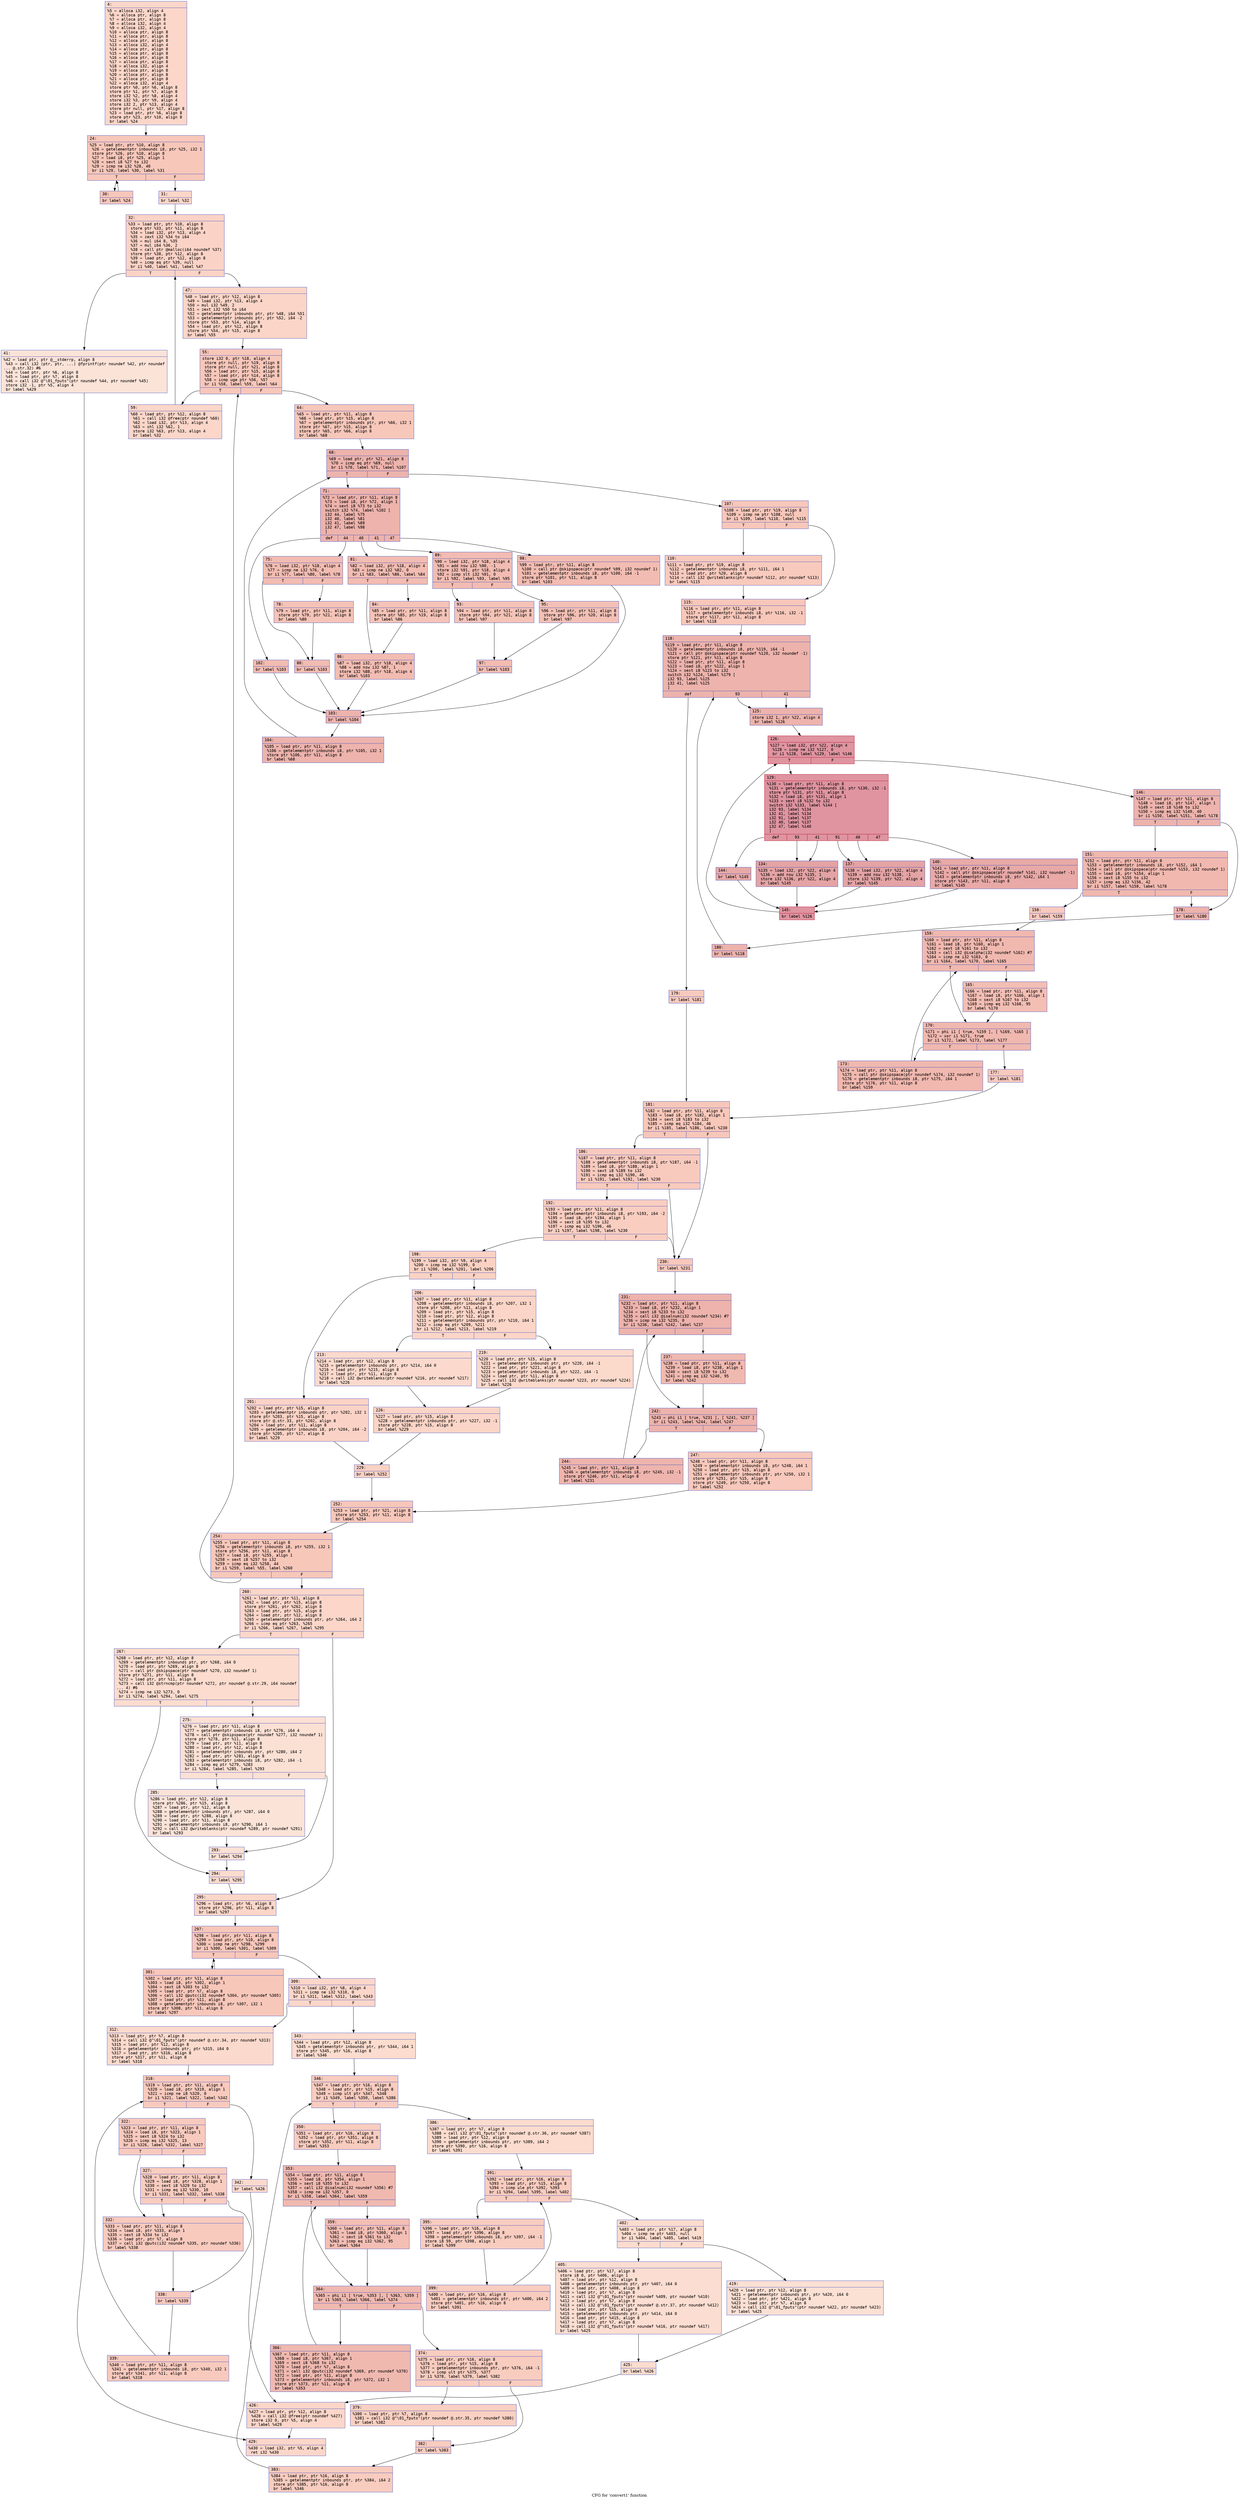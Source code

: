 digraph "CFG for 'convert1' function" {
	label="CFG for 'convert1' function";

	Node0x600003cdbf20 [shape=record,color="#3d50c3ff", style=filled, fillcolor="#f6a38570" fontname="Courier",label="{4:\l|  %5 = alloca i32, align 4\l  %6 = alloca ptr, align 8\l  %7 = alloca ptr, align 8\l  %8 = alloca i32, align 4\l  %9 = alloca i32, align 4\l  %10 = alloca ptr, align 8\l  %11 = alloca ptr, align 8\l  %12 = alloca ptr, align 8\l  %13 = alloca i32, align 4\l  %14 = alloca ptr, align 8\l  %15 = alloca ptr, align 8\l  %16 = alloca ptr, align 8\l  %17 = alloca ptr, align 8\l  %18 = alloca i32, align 4\l  %19 = alloca ptr, align 8\l  %20 = alloca ptr, align 8\l  %21 = alloca ptr, align 8\l  %22 = alloca i32, align 4\l  store ptr %0, ptr %6, align 8\l  store ptr %1, ptr %7, align 8\l  store i32 %2, ptr %8, align 4\l  store i32 %3, ptr %9, align 4\l  store i32 2, ptr %13, align 4\l  store ptr null, ptr %17, align 8\l  %23 = load ptr, ptr %6, align 8\l  store ptr %23, ptr %10, align 8\l  br label %24\l}"];
	Node0x600003cdbf20 -> Node0x600003cdbf70[tooltip="4 -> 24\nProbability 100.00%" ];
	Node0x600003cdbf70 [shape=record,color="#3d50c3ff", style=filled, fillcolor="#ec7f6370" fontname="Courier",label="{24:\l|  %25 = load ptr, ptr %10, align 8\l  %26 = getelementptr inbounds i8, ptr %25, i32 1\l  store ptr %26, ptr %10, align 8\l  %27 = load i8, ptr %25, align 1\l  %28 = sext i8 %27 to i32\l  %29 = icmp ne i32 %28, 40\l  br i1 %29, label %30, label %31\l|{<s0>T|<s1>F}}"];
	Node0x600003cdbf70:s0 -> Node0x600003cdc000[tooltip="24 -> 30\nProbability 96.88%" ];
	Node0x600003cdbf70:s1 -> Node0x600003cdc050[tooltip="24 -> 31\nProbability 3.12%" ];
	Node0x600003cdc000 [shape=record,color="#3d50c3ff", style=filled, fillcolor="#ec7f6370" fontname="Courier",label="{30:\l|  br label %24\l}"];
	Node0x600003cdc000 -> Node0x600003cdbf70[tooltip="30 -> 24\nProbability 100.00%" ];
	Node0x600003cdc050 [shape=record,color="#3d50c3ff", style=filled, fillcolor="#f6a38570" fontname="Courier",label="{31:\l|  br label %32\l}"];
	Node0x600003cdc050 -> Node0x600003cdc0a0[tooltip="31 -> 32\nProbability 100.00%" ];
	Node0x600003cdc0a0 [shape=record,color="#3d50c3ff", style=filled, fillcolor="#f59c7d70" fontname="Courier",label="{32:\l|  %33 = load ptr, ptr %10, align 8\l  store ptr %33, ptr %11, align 8\l  %34 = load i32, ptr %13, align 4\l  %35 = zext i32 %34 to i64\l  %36 = mul i64 8, %35\l  %37 = mul i64 %36, 2\l  %38 = call ptr @malloc(i64 noundef %37)\l  store ptr %38, ptr %12, align 8\l  %39 = load ptr, ptr %12, align 8\l  %40 = icmp eq ptr %39, null\l  br i1 %40, label %41, label %47\l|{<s0>T|<s1>F}}"];
	Node0x600003cdc0a0:s0 -> Node0x600003cdc0f0[tooltip="32 -> 41\nProbability 3.12%" ];
	Node0x600003cdc0a0:s1 -> Node0x600003cdc140[tooltip="32 -> 47\nProbability 96.88%" ];
	Node0x600003cdc0f0 [shape=record,color="#3d50c3ff", style=filled, fillcolor="#f6bfa670" fontname="Courier",label="{41:\l|  %42 = load ptr, ptr @__stderrp, align 8\l  %43 = call i32 (ptr, ptr, ...) @fprintf(ptr noundef %42, ptr noundef\l... @.str.32) #6\l  %44 = load ptr, ptr %6, align 8\l  %45 = load ptr, ptr %7, align 8\l  %46 = call i32 @\"\\01_fputs\"(ptr noundef %44, ptr noundef %45)\l  store i32 -1, ptr %5, align 4\l  br label %429\l}"];
	Node0x600003cdc0f0 -> Node0x600003cde030[tooltip="41 -> 429\nProbability 100.00%" ];
	Node0x600003cdc140 [shape=record,color="#3d50c3ff", style=filled, fillcolor="#f5a08170" fontname="Courier",label="{47:\l|  %48 = load ptr, ptr %12, align 8\l  %49 = load i32, ptr %13, align 4\l  %50 = mul i32 %49, 2\l  %51 = zext i32 %50 to i64\l  %52 = getelementptr inbounds ptr, ptr %48, i64 %51\l  %53 = getelementptr inbounds ptr, ptr %52, i64 -2\l  store ptr %53, ptr %14, align 8\l  %54 = load ptr, ptr %12, align 8\l  store ptr %54, ptr %15, align 8\l  br label %55\l}"];
	Node0x600003cdc140 -> Node0x600003cdc190[tooltip="47 -> 55\nProbability 100.00%" ];
	Node0x600003cdc190 [shape=record,color="#3d50c3ff", style=filled, fillcolor="#ec7f6370" fontname="Courier",label="{55:\l|  store i32 0, ptr %18, align 4\l  store ptr null, ptr %19, align 8\l  store ptr null, ptr %21, align 8\l  %56 = load ptr, ptr %15, align 8\l  %57 = load ptr, ptr %14, align 8\l  %58 = icmp uge ptr %56, %57\l  br i1 %58, label %59, label %64\l|{<s0>T|<s1>F}}"];
	Node0x600003cdc190:s0 -> Node0x600003cdc1e0[tooltip="55 -> 59\nProbability 3.12%" ];
	Node0x600003cdc190:s1 -> Node0x600003cdc230[tooltip="55 -> 64\nProbability 96.88%" ];
	Node0x600003cdc1e0 [shape=record,color="#3d50c3ff", style=filled, fillcolor="#f6a38570" fontname="Courier",label="{59:\l|  %60 = load ptr, ptr %12, align 8\l  %61 = call i32 @free(ptr noundef %60)\l  %62 = load i32, ptr %13, align 4\l  %63 = shl i32 %62, 1\l  store i32 %63, ptr %13, align 4\l  br label %32\l}"];
	Node0x600003cdc1e0 -> Node0x600003cdc0a0[tooltip="59 -> 32\nProbability 100.00%" ];
	Node0x600003cdc230 [shape=record,color="#3d50c3ff", style=filled, fillcolor="#ec7f6370" fontname="Courier",label="{64:\l|  %65 = load ptr, ptr %11, align 8\l  %66 = load ptr, ptr %15, align 8\l  %67 = getelementptr inbounds ptr, ptr %66, i32 1\l  store ptr %67, ptr %15, align 8\l  store ptr %65, ptr %66, align 8\l  br label %68\l}"];
	Node0x600003cdc230 -> Node0x600003cdc280[tooltip="64 -> 68\nProbability 100.00%" ];
	Node0x600003cdc280 [shape=record,color="#3d50c3ff", style=filled, fillcolor="#d6524470" fontname="Courier",label="{68:\l|  %69 = load ptr, ptr %21, align 8\l  %70 = icmp eq ptr %69, null\l  br i1 %70, label %71, label %107\l|{<s0>T|<s1>F}}"];
	Node0x600003cdc280:s0 -> Node0x600003cdc2d0[tooltip="68 -> 71\nProbability 96.88%" ];
	Node0x600003cdc280:s1 -> Node0x600003cdc780[tooltip="68 -> 107\nProbability 3.12%" ];
	Node0x600003cdc2d0 [shape=record,color="#3d50c3ff", style=filled, fillcolor="#d6524470" fontname="Courier",label="{71:\l|  %72 = load ptr, ptr %11, align 8\l  %73 = load i8, ptr %72, align 1\l  %74 = sext i8 %73 to i32\l  switch i32 %74, label %102 [\l    i32 44, label %75\l    i32 40, label %81\l    i32 41, label %89\l    i32 47, label %98\l  ]\l|{<s0>def|<s1>44|<s2>40|<s3>41|<s4>47}}"];
	Node0x600003cdc2d0:s0 -> Node0x600003cdc690[tooltip="71 -> 102\nProbability 20.00%" ];
	Node0x600003cdc2d0:s1 -> Node0x600003cdc320[tooltip="71 -> 75\nProbability 20.00%" ];
	Node0x600003cdc2d0:s2 -> Node0x600003cdc410[tooltip="71 -> 81\nProbability 20.00%" ];
	Node0x600003cdc2d0:s3 -> Node0x600003cdc500[tooltip="71 -> 89\nProbability 20.00%" ];
	Node0x600003cdc2d0:s4 -> Node0x600003cdc640[tooltip="71 -> 98\nProbability 20.00%" ];
	Node0x600003cdc320 [shape=record,color="#3d50c3ff", style=filled, fillcolor="#e1675170" fontname="Courier",label="{75:\l|  %76 = load i32, ptr %18, align 4\l  %77 = icmp ne i32 %76, 0\l  br i1 %77, label %80, label %78\l|{<s0>T|<s1>F}}"];
	Node0x600003cdc320:s0 -> Node0x600003cdc3c0[tooltip="75 -> 80\nProbability 62.50%" ];
	Node0x600003cdc320:s1 -> Node0x600003cdc370[tooltip="75 -> 78\nProbability 37.50%" ];
	Node0x600003cdc370 [shape=record,color="#3d50c3ff", style=filled, fillcolor="#e8765c70" fontname="Courier",label="{78:\l|  %79 = load ptr, ptr %11, align 8\l  store ptr %79, ptr %21, align 8\l  br label %80\l}"];
	Node0x600003cdc370 -> Node0x600003cdc3c0[tooltip="78 -> 80\nProbability 100.00%" ];
	Node0x600003cdc3c0 [shape=record,color="#3d50c3ff", style=filled, fillcolor="#e1675170" fontname="Courier",label="{80:\l|  br label %103\l}"];
	Node0x600003cdc3c0 -> Node0x600003cdc6e0[tooltip="80 -> 103\nProbability 100.00%" ];
	Node0x600003cdc410 [shape=record,color="#3d50c3ff", style=filled, fillcolor="#e1675170" fontname="Courier",label="{81:\l|  %82 = load i32, ptr %18, align 4\l  %83 = icmp ne i32 %82, 0\l  br i1 %83, label %86, label %84\l|{<s0>T|<s1>F}}"];
	Node0x600003cdc410:s0 -> Node0x600003cdc4b0[tooltip="81 -> 86\nProbability 62.50%" ];
	Node0x600003cdc410:s1 -> Node0x600003cdc460[tooltip="81 -> 84\nProbability 37.50%" ];
	Node0x600003cdc460 [shape=record,color="#3d50c3ff", style=filled, fillcolor="#e8765c70" fontname="Courier",label="{84:\l|  %85 = load ptr, ptr %11, align 8\l  store ptr %85, ptr %19, align 8\l  br label %86\l}"];
	Node0x600003cdc460 -> Node0x600003cdc4b0[tooltip="84 -> 86\nProbability 100.00%" ];
	Node0x600003cdc4b0 [shape=record,color="#3d50c3ff", style=filled, fillcolor="#e1675170" fontname="Courier",label="{86:\l|  %87 = load i32, ptr %18, align 4\l  %88 = add nsw i32 %87, 1\l  store i32 %88, ptr %18, align 4\l  br label %103\l}"];
	Node0x600003cdc4b0 -> Node0x600003cdc6e0[tooltip="86 -> 103\nProbability 100.00%" ];
	Node0x600003cdc500 [shape=record,color="#3d50c3ff", style=filled, fillcolor="#e1675170" fontname="Courier",label="{89:\l|  %90 = load i32, ptr %18, align 4\l  %91 = add nsw i32 %90, -1\l  store i32 %91, ptr %18, align 4\l  %92 = icmp slt i32 %91, 0\l  br i1 %92, label %93, label %95\l|{<s0>T|<s1>F}}"];
	Node0x600003cdc500:s0 -> Node0x600003cdc550[tooltip="89 -> 93\nProbability 37.50%" ];
	Node0x600003cdc500:s1 -> Node0x600003cdc5a0[tooltip="89 -> 95\nProbability 62.50%" ];
	Node0x600003cdc550 [shape=record,color="#3d50c3ff", style=filled, fillcolor="#e8765c70" fontname="Courier",label="{93:\l|  %94 = load ptr, ptr %11, align 8\l  store ptr %94, ptr %21, align 8\l  br label %97\l}"];
	Node0x600003cdc550 -> Node0x600003cdc5f0[tooltip="93 -> 97\nProbability 100.00%" ];
	Node0x600003cdc5a0 [shape=record,color="#3d50c3ff", style=filled, fillcolor="#e5705870" fontname="Courier",label="{95:\l|  %96 = load ptr, ptr %11, align 8\l  store ptr %96, ptr %20, align 8\l  br label %97\l}"];
	Node0x600003cdc5a0 -> Node0x600003cdc5f0[tooltip="95 -> 97\nProbability 100.00%" ];
	Node0x600003cdc5f0 [shape=record,color="#3d50c3ff", style=filled, fillcolor="#e1675170" fontname="Courier",label="{97:\l|  br label %103\l}"];
	Node0x600003cdc5f0 -> Node0x600003cdc6e0[tooltip="97 -> 103\nProbability 100.00%" ];
	Node0x600003cdc640 [shape=record,color="#3d50c3ff", style=filled, fillcolor="#e1675170" fontname="Courier",label="{98:\l|  %99 = load ptr, ptr %11, align 8\l  %100 = call ptr @skipspace(ptr noundef %99, i32 noundef 1)\l  %101 = getelementptr inbounds i8, ptr %100, i64 -1\l  store ptr %101, ptr %11, align 8\l  br label %103\l}"];
	Node0x600003cdc640 -> Node0x600003cdc6e0[tooltip="98 -> 103\nProbability 100.00%" ];
	Node0x600003cdc690 [shape=record,color="#3d50c3ff", style=filled, fillcolor="#e1675170" fontname="Courier",label="{102:\l|  br label %103\l}"];
	Node0x600003cdc690 -> Node0x600003cdc6e0[tooltip="102 -> 103\nProbability 100.00%" ];
	Node0x600003cdc6e0 [shape=record,color="#3d50c3ff", style=filled, fillcolor="#d6524470" fontname="Courier",label="{103:\l|  br label %104\l}"];
	Node0x600003cdc6e0 -> Node0x600003cdc730[tooltip="103 -> 104\nProbability 100.00%" ];
	Node0x600003cdc730 [shape=record,color="#3d50c3ff", style=filled, fillcolor="#d6524470" fontname="Courier",label="{104:\l|  %105 = load ptr, ptr %11, align 8\l  %106 = getelementptr inbounds i8, ptr %105, i32 1\l  store ptr %106, ptr %11, align 8\l  br label %68\l}"];
	Node0x600003cdc730 -> Node0x600003cdc280[tooltip="104 -> 68\nProbability 100.00%" ];
	Node0x600003cdc780 [shape=record,color="#3d50c3ff", style=filled, fillcolor="#ec7f6370" fontname="Courier",label="{107:\l|  %108 = load ptr, ptr %19, align 8\l  %109 = icmp ne ptr %108, null\l  br i1 %109, label %110, label %115\l|{<s0>T|<s1>F}}"];
	Node0x600003cdc780:s0 -> Node0x600003cdc7d0[tooltip="107 -> 110\nProbability 62.50%" ];
	Node0x600003cdc780:s1 -> Node0x600003cdc820[tooltip="107 -> 115\nProbability 37.50%" ];
	Node0x600003cdc7d0 [shape=record,color="#3d50c3ff", style=filled, fillcolor="#ef886b70" fontname="Courier",label="{110:\l|  %111 = load ptr, ptr %19, align 8\l  %112 = getelementptr inbounds i8, ptr %111, i64 1\l  %113 = load ptr, ptr %20, align 8\l  %114 = call i32 @writeblanks(ptr noundef %112, ptr noundef %113)\l  br label %115\l}"];
	Node0x600003cdc7d0 -> Node0x600003cdc820[tooltip="110 -> 115\nProbability 100.00%" ];
	Node0x600003cdc820 [shape=record,color="#3d50c3ff", style=filled, fillcolor="#ec7f6370" fontname="Courier",label="{115:\l|  %116 = load ptr, ptr %11, align 8\l  %117 = getelementptr inbounds i8, ptr %116, i32 -1\l  store ptr %117, ptr %11, align 8\l  br label %118\l}"];
	Node0x600003cdc820 -> Node0x600003cdc870[tooltip="115 -> 118\nProbability 100.00%" ];
	Node0x600003cdc870 [shape=record,color="#3d50c3ff", style=filled, fillcolor="#d6524470" fontname="Courier",label="{118:\l|  %119 = load ptr, ptr %11, align 8\l  %120 = getelementptr inbounds i8, ptr %119, i64 -1\l  %121 = call ptr @skipspace(ptr noundef %120, i32 noundef -1)\l  store ptr %121, ptr %11, align 8\l  %122 = load ptr, ptr %11, align 8\l  %123 = load i8, ptr %122, align 1\l  %124 = sext i8 %123 to i32\l  switch i32 %124, label %179 [\l    i32 93, label %125\l    i32 41, label %125\l  ]\l|{<s0>def|<s1>93|<s2>41}}"];
	Node0x600003cdc870:s0 -> Node0x600003cdce10[tooltip="118 -> 179\nProbability 1.59%" ];
	Node0x600003cdc870:s1 -> Node0x600003cdc8c0[tooltip="118 -> 125\nProbability 98.41%" ];
	Node0x600003cdc870:s2 -> Node0x600003cdc8c0[tooltip="118 -> 125\nProbability 98.41%" ];
	Node0x600003cdc8c0 [shape=record,color="#3d50c3ff", style=filled, fillcolor="#d6524470" fontname="Courier",label="{125:\l|  store i32 1, ptr %22, align 4\l  br label %126\l}"];
	Node0x600003cdc8c0 -> Node0x600003cdc910[tooltip="125 -> 126\nProbability 100.00%" ];
	Node0x600003cdc910 [shape=record,color="#b70d28ff", style=filled, fillcolor="#b70d2870" fontname="Courier",label="{126:\l|  %127 = load i32, ptr %22, align 4\l  %128 = icmp ne i32 %127, 0\l  br i1 %128, label %129, label %146\l|{<s0>T|<s1>F}}"];
	Node0x600003cdc910:s0 -> Node0x600003cdc960[tooltip="126 -> 129\nProbability 96.88%" ];
	Node0x600003cdc910:s1 -> Node0x600003cdcb40[tooltip="126 -> 146\nProbability 3.12%" ];
	Node0x600003cdc960 [shape=record,color="#b70d28ff", style=filled, fillcolor="#b70d2870" fontname="Courier",label="{129:\l|  %130 = load ptr, ptr %11, align 8\l  %131 = getelementptr inbounds i8, ptr %130, i32 -1\l  store ptr %131, ptr %11, align 8\l  %132 = load i8, ptr %131, align 1\l  %133 = sext i8 %132 to i32\l  switch i32 %133, label %144 [\l    i32 93, label %134\l    i32 41, label %134\l    i32 91, label %137\l    i32 40, label %137\l    i32 47, label %140\l  ]\l|{<s0>def|<s1>93|<s2>41|<s3>91|<s4>40|<s5>47}}"];
	Node0x600003cdc960:s0 -> Node0x600003cdcaa0[tooltip="129 -> 144\nProbability 16.67%" ];
	Node0x600003cdc960:s1 -> Node0x600003cdc9b0[tooltip="129 -> 134\nProbability 33.33%" ];
	Node0x600003cdc960:s2 -> Node0x600003cdc9b0[tooltip="129 -> 134\nProbability 33.33%" ];
	Node0x600003cdc960:s3 -> Node0x600003cdca00[tooltip="129 -> 137\nProbability 33.33%" ];
	Node0x600003cdc960:s4 -> Node0x600003cdca00[tooltip="129 -> 137\nProbability 33.33%" ];
	Node0x600003cdc960:s5 -> Node0x600003cdca50[tooltip="129 -> 140\nProbability 16.67%" ];
	Node0x600003cdc9b0 [shape=record,color="#3d50c3ff", style=filled, fillcolor="#c32e3170" fontname="Courier",label="{134:\l|  %135 = load i32, ptr %22, align 4\l  %136 = add nsw i32 %135, 1\l  store i32 %136, ptr %22, align 4\l  br label %145\l}"];
	Node0x600003cdc9b0 -> Node0x600003cdcaf0[tooltip="134 -> 145\nProbability 100.00%" ];
	Node0x600003cdca00 [shape=record,color="#3d50c3ff", style=filled, fillcolor="#c32e3170" fontname="Courier",label="{137:\l|  %138 = load i32, ptr %22, align 4\l  %139 = add nsw i32 %138, -1\l  store i32 %139, ptr %22, align 4\l  br label %145\l}"];
	Node0x600003cdca00 -> Node0x600003cdcaf0[tooltip="137 -> 145\nProbability 100.00%" ];
	Node0x600003cdca50 [shape=record,color="#3d50c3ff", style=filled, fillcolor="#ca3b3770" fontname="Courier",label="{140:\l|  %141 = load ptr, ptr %11, align 8\l  %142 = call ptr @skipspace(ptr noundef %141, i32 noundef -1)\l  %143 = getelementptr inbounds i8, ptr %142, i64 1\l  store ptr %143, ptr %11, align 8\l  br label %145\l}"];
	Node0x600003cdca50 -> Node0x600003cdcaf0[tooltip="140 -> 145\nProbability 100.00%" ];
	Node0x600003cdcaa0 [shape=record,color="#3d50c3ff", style=filled, fillcolor="#ca3b3770" fontname="Courier",label="{144:\l|  br label %145\l}"];
	Node0x600003cdcaa0 -> Node0x600003cdcaf0[tooltip="144 -> 145\nProbability 100.00%" ];
	Node0x600003cdcaf0 [shape=record,color="#b70d28ff", style=filled, fillcolor="#b70d2870" fontname="Courier",label="{145:\l|  br label %126\l}"];
	Node0x600003cdcaf0 -> Node0x600003cdc910[tooltip="145 -> 126\nProbability 100.00%" ];
	Node0x600003cdcb40 [shape=record,color="#3d50c3ff", style=filled, fillcolor="#d6524470" fontname="Courier",label="{146:\l|  %147 = load ptr, ptr %11, align 8\l  %148 = load i8, ptr %147, align 1\l  %149 = sext i8 %148 to i32\l  %150 = icmp eq i32 %149, 40\l  br i1 %150, label %151, label %178\l|{<s0>T|<s1>F}}"];
	Node0x600003cdcb40:s0 -> Node0x600003cdcb90[tooltip="146 -> 151\nProbability 50.00%" ];
	Node0x600003cdcb40:s1 -> Node0x600003cdcdc0[tooltip="146 -> 178\nProbability 50.00%" ];
	Node0x600003cdcb90 [shape=record,color="#3d50c3ff", style=filled, fillcolor="#dc5d4a70" fontname="Courier",label="{151:\l|  %152 = load ptr, ptr %11, align 8\l  %153 = getelementptr inbounds i8, ptr %152, i64 1\l  %154 = call ptr @skipspace(ptr noundef %153, i32 noundef 1)\l  %155 = load i8, ptr %154, align 1\l  %156 = sext i8 %155 to i32\l  %157 = icmp eq i32 %156, 42\l  br i1 %157, label %158, label %178\l|{<s0>T|<s1>F}}"];
	Node0x600003cdcb90:s0 -> Node0x600003cdcbe0[tooltip="151 -> 158\nProbability 3.12%" ];
	Node0x600003cdcb90:s1 -> Node0x600003cdcdc0[tooltip="151 -> 178\nProbability 96.88%" ];
	Node0x600003cdcbe0 [shape=record,color="#3d50c3ff", style=filled, fillcolor="#ef886b70" fontname="Courier",label="{158:\l|  br label %159\l}"];
	Node0x600003cdcbe0 -> Node0x600003cdcc30[tooltip="158 -> 159\nProbability 100.00%" ];
	Node0x600003cdcc30 [shape=record,color="#3d50c3ff", style=filled, fillcolor="#dc5d4a70" fontname="Courier",label="{159:\l|  %160 = load ptr, ptr %11, align 8\l  %161 = load i8, ptr %160, align 1\l  %162 = sext i8 %161 to i32\l  %163 = call i32 @isalpha(i32 noundef %162) #7\l  %164 = icmp ne i32 %163, 0\l  br i1 %164, label %170, label %165\l|{<s0>T|<s1>F}}"];
	Node0x600003cdcc30:s0 -> Node0x600003cdccd0[tooltip="159 -> 170\nProbability 62.50%" ];
	Node0x600003cdcc30:s1 -> Node0x600003cdcc80[tooltip="159 -> 165\nProbability 37.50%" ];
	Node0x600003cdcc80 [shape=record,color="#3d50c3ff", style=filled, fillcolor="#e36c5570" fontname="Courier",label="{165:\l|  %166 = load ptr, ptr %11, align 8\l  %167 = load i8, ptr %166, align 1\l  %168 = sext i8 %167 to i32\l  %169 = icmp eq i32 %168, 95\l  br label %170\l}"];
	Node0x600003cdcc80 -> Node0x600003cdccd0[tooltip="165 -> 170\nProbability 100.00%" ];
	Node0x600003cdccd0 [shape=record,color="#3d50c3ff", style=filled, fillcolor="#dc5d4a70" fontname="Courier",label="{170:\l|  %171 = phi i1 [ true, %159 ], [ %169, %165 ]\l  %172 = xor i1 %171, true\l  br i1 %172, label %173, label %177\l|{<s0>T|<s1>F}}"];
	Node0x600003cdccd0:s0 -> Node0x600003cdcd20[tooltip="170 -> 173\nProbability 96.88%" ];
	Node0x600003cdccd0:s1 -> Node0x600003cdcd70[tooltip="170 -> 177\nProbability 3.12%" ];
	Node0x600003cdcd20 [shape=record,color="#3d50c3ff", style=filled, fillcolor="#dc5d4a70" fontname="Courier",label="{173:\l|  %174 = load ptr, ptr %11, align 8\l  %175 = call ptr @skipspace(ptr noundef %174, i32 noundef 1)\l  %176 = getelementptr inbounds i8, ptr %175, i64 1\l  store ptr %176, ptr %11, align 8\l  br label %159\l}"];
	Node0x600003cdcd20 -> Node0x600003cdcc30[tooltip="173 -> 159\nProbability 100.00%" ];
	Node0x600003cdcd70 [shape=record,color="#3d50c3ff", style=filled, fillcolor="#ef886b70" fontname="Courier",label="{177:\l|  br label %181\l}"];
	Node0x600003cdcd70 -> Node0x600003cdceb0[tooltip="177 -> 181\nProbability 100.00%" ];
	Node0x600003cdcdc0 [shape=record,color="#3d50c3ff", style=filled, fillcolor="#d6524470" fontname="Courier",label="{178:\l|  br label %180\l}"];
	Node0x600003cdcdc0 -> Node0x600003cdce60[tooltip="178 -> 180\nProbability 100.00%" ];
	Node0x600003cdce10 [shape=record,color="#3d50c3ff", style=filled, fillcolor="#ef886b70" fontname="Courier",label="{179:\l|  br label %181\l}"];
	Node0x600003cdce10 -> Node0x600003cdceb0[tooltip="179 -> 181\nProbability 100.00%" ];
	Node0x600003cdce60 [shape=record,color="#3d50c3ff", style=filled, fillcolor="#d6524470" fontname="Courier",label="{180:\l|  br label %118\l}"];
	Node0x600003cdce60 -> Node0x600003cdc870[tooltip="180 -> 118\nProbability 100.00%" ];
	Node0x600003cdceb0 [shape=record,color="#3d50c3ff", style=filled, fillcolor="#ec7f6370" fontname="Courier",label="{181:\l|  %182 = load ptr, ptr %11, align 8\l  %183 = load i8, ptr %182, align 1\l  %184 = sext i8 %183 to i32\l  %185 = icmp eq i32 %184, 46\l  br i1 %185, label %186, label %230\l|{<s0>T|<s1>F}}"];
	Node0x600003cdceb0:s0 -> Node0x600003cdcf00[tooltip="181 -> 186\nProbability 50.00%" ];
	Node0x600003cdceb0:s1 -> Node0x600003cdd1d0[tooltip="181 -> 230\nProbability 50.00%" ];
	Node0x600003cdcf00 [shape=record,color="#3d50c3ff", style=filled, fillcolor="#ef886b70" fontname="Courier",label="{186:\l|  %187 = load ptr, ptr %11, align 8\l  %188 = getelementptr inbounds i8, ptr %187, i64 -1\l  %189 = load i8, ptr %188, align 1\l  %190 = sext i8 %189 to i32\l  %191 = icmp eq i32 %190, 46\l  br i1 %191, label %192, label %230\l|{<s0>T|<s1>F}}"];
	Node0x600003cdcf00:s0 -> Node0x600003cdcf50[tooltip="186 -> 192\nProbability 50.00%" ];
	Node0x600003cdcf00:s1 -> Node0x600003cdd1d0[tooltip="186 -> 230\nProbability 50.00%" ];
	Node0x600003cdcf50 [shape=record,color="#3d50c3ff", style=filled, fillcolor="#f2907270" fontname="Courier",label="{192:\l|  %193 = load ptr, ptr %11, align 8\l  %194 = getelementptr inbounds i8, ptr %193, i64 -2\l  %195 = load i8, ptr %194, align 1\l  %196 = sext i8 %195 to i32\l  %197 = icmp eq i32 %196, 46\l  br i1 %197, label %198, label %230\l|{<s0>T|<s1>F}}"];
	Node0x600003cdcf50:s0 -> Node0x600003cdcfa0[tooltip="192 -> 198\nProbability 50.00%" ];
	Node0x600003cdcf50:s1 -> Node0x600003cdd1d0[tooltip="192 -> 230\nProbability 50.00%" ];
	Node0x600003cdcfa0 [shape=record,color="#3d50c3ff", style=filled, fillcolor="#f4987a70" fontname="Courier",label="{198:\l|  %199 = load i32, ptr %9, align 4\l  %200 = icmp ne i32 %199, 0\l  br i1 %200, label %201, label %206\l|{<s0>T|<s1>F}}"];
	Node0x600003cdcfa0:s0 -> Node0x600003cdcff0[tooltip="198 -> 201\nProbability 62.50%" ];
	Node0x600003cdcfa0:s1 -> Node0x600003cdd040[tooltip="198 -> 206\nProbability 37.50%" ];
	Node0x600003cdcff0 [shape=record,color="#3d50c3ff", style=filled, fillcolor="#f59c7d70" fontname="Courier",label="{201:\l|  %202 = load ptr, ptr %15, align 8\l  %203 = getelementptr inbounds ptr, ptr %202, i32 1\l  store ptr %203, ptr %15, align 8\l  store ptr @.str.33, ptr %202, align 8\l  %204 = load ptr, ptr %11, align 8\l  %205 = getelementptr inbounds i8, ptr %204, i64 -2\l  store ptr %205, ptr %17, align 8\l  br label %229\l}"];
	Node0x600003cdcff0 -> Node0x600003cdd180[tooltip="201 -> 229\nProbability 100.00%" ];
	Node0x600003cdd040 [shape=record,color="#3d50c3ff", style=filled, fillcolor="#f5a08170" fontname="Courier",label="{206:\l|  %207 = load ptr, ptr %11, align 8\l  %208 = getelementptr inbounds i8, ptr %207, i32 1\l  store ptr %208, ptr %11, align 8\l  %209 = load ptr, ptr %15, align 8\l  %210 = load ptr, ptr %12, align 8\l  %211 = getelementptr inbounds ptr, ptr %210, i64 1\l  %212 = icmp eq ptr %209, %211\l  br i1 %212, label %213, label %219\l|{<s0>T|<s1>F}}"];
	Node0x600003cdd040:s0 -> Node0x600003cdd090[tooltip="206 -> 213\nProbability 37.50%" ];
	Node0x600003cdd040:s1 -> Node0x600003cdd0e0[tooltip="206 -> 219\nProbability 62.50%" ];
	Node0x600003cdd090 [shape=record,color="#3d50c3ff", style=filled, fillcolor="#f7ac8e70" fontname="Courier",label="{213:\l|  %214 = load ptr, ptr %12, align 8\l  %215 = getelementptr inbounds ptr, ptr %214, i64 0\l  %216 = load ptr, ptr %215, align 8\l  %217 = load ptr, ptr %11, align 8\l  %218 = call i32 @writeblanks(ptr noundef %216, ptr noundef %217)\l  br label %226\l}"];
	Node0x600003cdd090 -> Node0x600003cdd130[tooltip="213 -> 226\nProbability 100.00%" ];
	Node0x600003cdd0e0 [shape=record,color="#3d50c3ff", style=filled, fillcolor="#f7a88970" fontname="Courier",label="{219:\l|  %220 = load ptr, ptr %15, align 8\l  %221 = getelementptr inbounds ptr, ptr %220, i64 -1\l  %222 = load ptr, ptr %221, align 8\l  %223 = getelementptr inbounds i8, ptr %222, i64 -1\l  %224 = load ptr, ptr %11, align 8\l  %225 = call i32 @writeblanks(ptr noundef %223, ptr noundef %224)\l  br label %226\l}"];
	Node0x600003cdd0e0 -> Node0x600003cdd130[tooltip="219 -> 226\nProbability 100.00%" ];
	Node0x600003cdd130 [shape=record,color="#3d50c3ff", style=filled, fillcolor="#f5a08170" fontname="Courier",label="{226:\l|  %227 = load ptr, ptr %15, align 8\l  %228 = getelementptr inbounds ptr, ptr %227, i32 -1\l  store ptr %228, ptr %15, align 8\l  br label %229\l}"];
	Node0x600003cdd130 -> Node0x600003cdd180[tooltip="226 -> 229\nProbability 100.00%" ];
	Node0x600003cdd180 [shape=record,color="#3d50c3ff", style=filled, fillcolor="#f4987a70" fontname="Courier",label="{229:\l|  br label %252\l}"];
	Node0x600003cdd180 -> Node0x600003cdd3b0[tooltip="229 -> 252\nProbability 100.00%" ];
	Node0x600003cdd1d0 [shape=record,color="#3d50c3ff", style=filled, fillcolor="#ed836670" fontname="Courier",label="{230:\l|  br label %231\l}"];
	Node0x600003cdd1d0 -> Node0x600003cdd220[tooltip="230 -> 231\nProbability 100.00%" ];
	Node0x600003cdd220 [shape=record,color="#3d50c3ff", style=filled, fillcolor="#d6524470" fontname="Courier",label="{231:\l|  %232 = load ptr, ptr %11, align 8\l  %233 = load i8, ptr %232, align 1\l  %234 = sext i8 %233 to i32\l  %235 = call i32 @isalnum(i32 noundef %234) #7\l  %236 = icmp ne i32 %235, 0\l  br i1 %236, label %242, label %237\l|{<s0>T|<s1>F}}"];
	Node0x600003cdd220:s0 -> Node0x600003cdd2c0[tooltip="231 -> 242\nProbability 62.50%" ];
	Node0x600003cdd220:s1 -> Node0x600003cdd270[tooltip="231 -> 237\nProbability 37.50%" ];
	Node0x600003cdd270 [shape=record,color="#3d50c3ff", style=filled, fillcolor="#de614d70" fontname="Courier",label="{237:\l|  %238 = load ptr, ptr %11, align 8\l  %239 = load i8, ptr %238, align 1\l  %240 = sext i8 %239 to i32\l  %241 = icmp eq i32 %240, 95\l  br label %242\l}"];
	Node0x600003cdd270 -> Node0x600003cdd2c0[tooltip="237 -> 242\nProbability 100.00%" ];
	Node0x600003cdd2c0 [shape=record,color="#3d50c3ff", style=filled, fillcolor="#d6524470" fontname="Courier",label="{242:\l|  %243 = phi i1 [ true, %231 ], [ %241, %237 ]\l  br i1 %243, label %244, label %247\l|{<s0>T|<s1>F}}"];
	Node0x600003cdd2c0:s0 -> Node0x600003cdd310[tooltip="242 -> 244\nProbability 96.88%" ];
	Node0x600003cdd2c0:s1 -> Node0x600003cdd360[tooltip="242 -> 247\nProbability 3.12%" ];
	Node0x600003cdd310 [shape=record,color="#3d50c3ff", style=filled, fillcolor="#d8564670" fontname="Courier",label="{244:\l|  %245 = load ptr, ptr %11, align 8\l  %246 = getelementptr inbounds i8, ptr %245, i32 -1\l  store ptr %246, ptr %11, align 8\l  br label %231\l}"];
	Node0x600003cdd310 -> Node0x600003cdd220[tooltip="244 -> 231\nProbability 100.00%" ];
	Node0x600003cdd360 [shape=record,color="#3d50c3ff", style=filled, fillcolor="#ed836670" fontname="Courier",label="{247:\l|  %248 = load ptr, ptr %11, align 8\l  %249 = getelementptr inbounds i8, ptr %248, i64 1\l  %250 = load ptr, ptr %15, align 8\l  %251 = getelementptr inbounds ptr, ptr %250, i32 1\l  store ptr %251, ptr %15, align 8\l  store ptr %249, ptr %250, align 8\l  br label %252\l}"];
	Node0x600003cdd360 -> Node0x600003cdd3b0[tooltip="247 -> 252\nProbability 100.00%" ];
	Node0x600003cdd3b0 [shape=record,color="#3d50c3ff", style=filled, fillcolor="#ec7f6370" fontname="Courier",label="{252:\l|  %253 = load ptr, ptr %21, align 8\l  store ptr %253, ptr %11, align 8\l  br label %254\l}"];
	Node0x600003cdd3b0 -> Node0x600003cdd400[tooltip="252 -> 254\nProbability 100.00%" ];
	Node0x600003cdd400 [shape=record,color="#3d50c3ff", style=filled, fillcolor="#ec7f6370" fontname="Courier",label="{254:\l|  %255 = load ptr, ptr %11, align 8\l  %256 = getelementptr inbounds i8, ptr %255, i32 1\l  store ptr %256, ptr %11, align 8\l  %257 = load i8, ptr %255, align 1\l  %258 = sext i8 %257 to i32\l  %259 = icmp eq i32 %258, 44\l  br i1 %259, label %55, label %260\l|{<s0>T|<s1>F}}"];
	Node0x600003cdd400:s0 -> Node0x600003cdc190[tooltip="254 -> 55\nProbability 96.88%" ];
	Node0x600003cdd400:s1 -> Node0x600003cdd450[tooltip="254 -> 260\nProbability 3.12%" ];
	Node0x600003cdd450 [shape=record,color="#3d50c3ff", style=filled, fillcolor="#f6a38570" fontname="Courier",label="{260:\l|  %261 = load ptr, ptr %11, align 8\l  %262 = load ptr, ptr %15, align 8\l  store ptr %261, ptr %262, align 8\l  %263 = load ptr, ptr %15, align 8\l  %264 = load ptr, ptr %12, align 8\l  %265 = getelementptr inbounds ptr, ptr %264, i64 2\l  %266 = icmp eq ptr %263, %265\l  br i1 %266, label %267, label %295\l|{<s0>T|<s1>F}}"];
	Node0x600003cdd450:s0 -> Node0x600003cdd4a0[tooltip="260 -> 267\nProbability 37.50%" ];
	Node0x600003cdd450:s1 -> Node0x600003cdd630[tooltip="260 -> 295\nProbability 62.50%" ];
	Node0x600003cdd4a0 [shape=record,color="#3d50c3ff", style=filled, fillcolor="#f7af9170" fontname="Courier",label="{267:\l|  %268 = load ptr, ptr %12, align 8\l  %269 = getelementptr inbounds ptr, ptr %268, i64 0\l  %270 = load ptr, ptr %269, align 8\l  %271 = call ptr @skipspace(ptr noundef %270, i32 noundef 1)\l  store ptr %271, ptr %11, align 8\l  %272 = load ptr, ptr %11, align 8\l  %273 = call i32 @strncmp(ptr noundef %272, ptr noundef @.str.29, i64 noundef\l... 4) #6\l  %274 = icmp ne i32 %273, 0\l  br i1 %274, label %294, label %275\l|{<s0>T|<s1>F}}"];
	Node0x600003cdd4a0:s0 -> Node0x600003cdd5e0[tooltip="267 -> 294\nProbability 62.50%" ];
	Node0x600003cdd4a0:s1 -> Node0x600003cdd4f0[tooltip="267 -> 275\nProbability 37.50%" ];
	Node0x600003cdd4f0 [shape=record,color="#3d50c3ff", style=filled, fillcolor="#f7b99e70" fontname="Courier",label="{275:\l|  %276 = load ptr, ptr %11, align 8\l  %277 = getelementptr inbounds i8, ptr %276, i64 4\l  %278 = call ptr @skipspace(ptr noundef %277, i32 noundef 1)\l  store ptr %278, ptr %11, align 8\l  %279 = load ptr, ptr %11, align 8\l  %280 = load ptr, ptr %12, align 8\l  %281 = getelementptr inbounds ptr, ptr %280, i64 2\l  %282 = load ptr, ptr %281, align 8\l  %283 = getelementptr inbounds i8, ptr %282, i64 -1\l  %284 = icmp eq ptr %279, %283\l  br i1 %284, label %285, label %293\l|{<s0>T|<s1>F}}"];
	Node0x600003cdd4f0:s0 -> Node0x600003cdd540[tooltip="275 -> 285\nProbability 37.50%" ];
	Node0x600003cdd4f0:s1 -> Node0x600003cdd590[tooltip="275 -> 293\nProbability 62.50%" ];
	Node0x600003cdd540 [shape=record,color="#3d50c3ff", style=filled, fillcolor="#f6bfa670" fontname="Courier",label="{285:\l|  %286 = load ptr, ptr %12, align 8\l  store ptr %286, ptr %15, align 8\l  %287 = load ptr, ptr %12, align 8\l  %288 = getelementptr inbounds ptr, ptr %287, i64 0\l  %289 = load ptr, ptr %288, align 8\l  %290 = load ptr, ptr %11, align 8\l  %291 = getelementptr inbounds i8, ptr %290, i64 1\l  %292 = call i32 @writeblanks(ptr noundef %289, ptr noundef %291)\l  br label %293\l}"];
	Node0x600003cdd540 -> Node0x600003cdd590[tooltip="285 -> 293\nProbability 100.00%" ];
	Node0x600003cdd590 [shape=record,color="#3d50c3ff", style=filled, fillcolor="#f7b99e70" fontname="Courier",label="{293:\l|  br label %294\l}"];
	Node0x600003cdd590 -> Node0x600003cdd5e0[tooltip="293 -> 294\nProbability 100.00%" ];
	Node0x600003cdd5e0 [shape=record,color="#3d50c3ff", style=filled, fillcolor="#f7af9170" fontname="Courier",label="{294:\l|  br label %295\l}"];
	Node0x600003cdd5e0 -> Node0x600003cdd630[tooltip="294 -> 295\nProbability 100.00%" ];
	Node0x600003cdd630 [shape=record,color="#3d50c3ff", style=filled, fillcolor="#f6a38570" fontname="Courier",label="{295:\l|  %296 = load ptr, ptr %6, align 8\l  store ptr %296, ptr %11, align 8\l  br label %297\l}"];
	Node0x600003cdd630 -> Node0x600003cdd680[tooltip="295 -> 297\nProbability 100.00%" ];
	Node0x600003cdd680 [shape=record,color="#3d50c3ff", style=filled, fillcolor="#ec7f6370" fontname="Courier",label="{297:\l|  %298 = load ptr, ptr %11, align 8\l  %299 = load ptr, ptr %10, align 8\l  %300 = icmp ne ptr %298, %299\l  br i1 %300, label %301, label %309\l|{<s0>T|<s1>F}}"];
	Node0x600003cdd680:s0 -> Node0x600003cdd6d0[tooltip="297 -> 301\nProbability 96.88%" ];
	Node0x600003cdd680:s1 -> Node0x600003cdd720[tooltip="297 -> 309\nProbability 3.12%" ];
	Node0x600003cdd6d0 [shape=record,color="#3d50c3ff", style=filled, fillcolor="#ec7f6370" fontname="Courier",label="{301:\l|  %302 = load ptr, ptr %11, align 8\l  %303 = load i8, ptr %302, align 1\l  %304 = sext i8 %303 to i32\l  %305 = load ptr, ptr %7, align 8\l  %306 = call i32 @putc(i32 noundef %304, ptr noundef %305)\l  %307 = load ptr, ptr %11, align 8\l  %308 = getelementptr inbounds i8, ptr %307, i32 1\l  store ptr %308, ptr %11, align 8\l  br label %297\l}"];
	Node0x600003cdd6d0 -> Node0x600003cdd680[tooltip="301 -> 297\nProbability 100.00%" ];
	Node0x600003cdd720 [shape=record,color="#3d50c3ff", style=filled, fillcolor="#f6a38570" fontname="Courier",label="{309:\l|  %310 = load i32, ptr %8, align 4\l  %311 = icmp ne i32 %310, 0\l  br i1 %311, label %312, label %343\l|{<s0>T|<s1>F}}"];
	Node0x600003cdd720:s0 -> Node0x600003cdd770[tooltip="309 -> 312\nProbability 62.50%" ];
	Node0x600003cdd720:s1 -> Node0x600003cdd9f0[tooltip="309 -> 343\nProbability 37.50%" ];
	Node0x600003cdd770 [shape=record,color="#3d50c3ff", style=filled, fillcolor="#f7ac8e70" fontname="Courier",label="{312:\l|  %313 = load ptr, ptr %7, align 8\l  %314 = call i32 @\"\\01_fputs\"(ptr noundef @.str.34, ptr noundef %313)\l  %315 = load ptr, ptr %12, align 8\l  %316 = getelementptr inbounds ptr, ptr %315, i64 0\l  %317 = load ptr, ptr %316, align 8\l  store ptr %317, ptr %11, align 8\l  br label %318\l}"];
	Node0x600003cdd770 -> Node0x600003cdd7c0[tooltip="312 -> 318\nProbability 100.00%" ];
	Node0x600003cdd7c0 [shape=record,color="#3d50c3ff", style=filled, fillcolor="#ef886b70" fontname="Courier",label="{318:\l|  %319 = load ptr, ptr %11, align 8\l  %320 = load i8, ptr %319, align 1\l  %321 = icmp ne i8 %320, 0\l  br i1 %321, label %322, label %342\l|{<s0>T|<s1>F}}"];
	Node0x600003cdd7c0:s0 -> Node0x600003cdd810[tooltip="318 -> 322\nProbability 96.88%" ];
	Node0x600003cdd7c0:s1 -> Node0x600003cdd9a0[tooltip="318 -> 342\nProbability 3.12%" ];
	Node0x600003cdd810 [shape=record,color="#3d50c3ff", style=filled, fillcolor="#ef886b70" fontname="Courier",label="{322:\l|  %323 = load ptr, ptr %11, align 8\l  %324 = load i8, ptr %323, align 1\l  %325 = sext i8 %324 to i32\l  %326 = icmp eq i32 %325, 13\l  br i1 %326, label %332, label %327\l|{<s0>T|<s1>F}}"];
	Node0x600003cdd810:s0 -> Node0x600003cdd8b0[tooltip="322 -> 332\nProbability 50.00%" ];
	Node0x600003cdd810:s1 -> Node0x600003cdd860[tooltip="322 -> 327\nProbability 50.00%" ];
	Node0x600003cdd860 [shape=record,color="#3d50c3ff", style=filled, fillcolor="#f08b6e70" fontname="Courier",label="{327:\l|  %328 = load ptr, ptr %11, align 8\l  %329 = load i8, ptr %328, align 1\l  %330 = sext i8 %329 to i32\l  %331 = icmp eq i32 %330, 10\l  br i1 %331, label %332, label %338\l|{<s0>T|<s1>F}}"];
	Node0x600003cdd860:s0 -> Node0x600003cdd8b0[tooltip="327 -> 332\nProbability 50.00%" ];
	Node0x600003cdd860:s1 -> Node0x600003cdd900[tooltip="327 -> 338\nProbability 50.00%" ];
	Node0x600003cdd8b0 [shape=record,color="#3d50c3ff", style=filled, fillcolor="#ef886b70" fontname="Courier",label="{332:\l|  %333 = load ptr, ptr %11, align 8\l  %334 = load i8, ptr %333, align 1\l  %335 = sext i8 %334 to i32\l  %336 = load ptr, ptr %7, align 8\l  %337 = call i32 @putc(i32 noundef %335, ptr noundef %336)\l  br label %338\l}"];
	Node0x600003cdd8b0 -> Node0x600003cdd900[tooltip="332 -> 338\nProbability 100.00%" ];
	Node0x600003cdd900 [shape=record,color="#3d50c3ff", style=filled, fillcolor="#ef886b70" fontname="Courier",label="{338:\l|  br label %339\l}"];
	Node0x600003cdd900 -> Node0x600003cdd950[tooltip="338 -> 339\nProbability 100.00%" ];
	Node0x600003cdd950 [shape=record,color="#3d50c3ff", style=filled, fillcolor="#ef886b70" fontname="Courier",label="{339:\l|  %340 = load ptr, ptr %11, align 8\l  %341 = getelementptr inbounds i8, ptr %340, i32 1\l  store ptr %341, ptr %11, align 8\l  br label %318\l}"];
	Node0x600003cdd950 -> Node0x600003cdd7c0[tooltip="339 -> 318\nProbability 100.00%" ];
	Node0x600003cdd9a0 [shape=record,color="#3d50c3ff", style=filled, fillcolor="#f7ac8e70" fontname="Courier",label="{342:\l|  br label %426\l}"];
	Node0x600003cdd9a0 -> Node0x600003cddfe0[tooltip="342 -> 426\nProbability 100.00%" ];
	Node0x600003cdd9f0 [shape=record,color="#3d50c3ff", style=filled, fillcolor="#f7af9170" fontname="Courier",label="{343:\l|  %344 = load ptr, ptr %12, align 8\l  %345 = getelementptr inbounds ptr, ptr %344, i64 1\l  store ptr %345, ptr %16, align 8\l  br label %346\l}"];
	Node0x600003cdd9f0 -> Node0x600003cdda40[tooltip="343 -> 346\nProbability 100.00%" ];
	Node0x600003cdda40 [shape=record,color="#3d50c3ff", style=filled, fillcolor="#f08b6e70" fontname="Courier",label="{346:\l|  %347 = load ptr, ptr %16, align 8\l  %348 = load ptr, ptr %15, align 8\l  %349 = icmp ult ptr %347, %348\l  br i1 %349, label %350, label %386\l|{<s0>T|<s1>F}}"];
	Node0x600003cdda40:s0 -> Node0x600003cdda90[tooltip="346 -> 350\nProbability 96.88%" ];
	Node0x600003cdda40:s1 -> Node0x600003cddd60[tooltip="346 -> 386\nProbability 3.12%" ];
	Node0x600003cdda90 [shape=record,color="#3d50c3ff", style=filled, fillcolor="#f08b6e70" fontname="Courier",label="{350:\l|  %351 = load ptr, ptr %16, align 8\l  %352 = load ptr, ptr %351, align 8\l  store ptr %352, ptr %11, align 8\l  br label %353\l}"];
	Node0x600003cdda90 -> Node0x600003cddae0[tooltip="350 -> 353\nProbability 100.00%" ];
	Node0x600003cddae0 [shape=record,color="#3d50c3ff", style=filled, fillcolor="#de614d70" fontname="Courier",label="{353:\l|  %354 = load ptr, ptr %11, align 8\l  %355 = load i8, ptr %354, align 1\l  %356 = sext i8 %355 to i32\l  %357 = call i32 @isalnum(i32 noundef %356) #7\l  %358 = icmp ne i32 %357, 0\l  br i1 %358, label %364, label %359\l|{<s0>T|<s1>F}}"];
	Node0x600003cddae0:s0 -> Node0x600003cddb80[tooltip="353 -> 364\nProbability 62.50%" ];
	Node0x600003cddae0:s1 -> Node0x600003cddb30[tooltip="353 -> 359\nProbability 37.50%" ];
	Node0x600003cddb30 [shape=record,color="#3d50c3ff", style=filled, fillcolor="#e36c5570" fontname="Courier",label="{359:\l|  %360 = load ptr, ptr %11, align 8\l  %361 = load i8, ptr %360, align 1\l  %362 = sext i8 %361 to i32\l  %363 = icmp eq i32 %362, 95\l  br label %364\l}"];
	Node0x600003cddb30 -> Node0x600003cddb80[tooltip="359 -> 364\nProbability 100.00%" ];
	Node0x600003cddb80 [shape=record,color="#3d50c3ff", style=filled, fillcolor="#de614d70" fontname="Courier",label="{364:\l|  %365 = phi i1 [ true, %353 ], [ %363, %359 ]\l  br i1 %365, label %366, label %374\l|{<s0>T|<s1>F}}"];
	Node0x600003cddb80:s0 -> Node0x600003cddbd0[tooltip="364 -> 366\nProbability 96.88%" ];
	Node0x600003cddb80:s1 -> Node0x600003cddc20[tooltip="364 -> 374\nProbability 3.12%" ];
	Node0x600003cddbd0 [shape=record,color="#3d50c3ff", style=filled, fillcolor="#de614d70" fontname="Courier",label="{366:\l|  %367 = load ptr, ptr %11, align 8\l  %368 = load i8, ptr %367, align 1\l  %369 = sext i8 %368 to i32\l  %370 = load ptr, ptr %7, align 8\l  %371 = call i32 @putc(i32 noundef %369, ptr noundef %370)\l  %372 = load ptr, ptr %11, align 8\l  %373 = getelementptr inbounds i8, ptr %372, i32 1\l  store ptr %373, ptr %11, align 8\l  br label %353\l}"];
	Node0x600003cddbd0 -> Node0x600003cddae0[tooltip="366 -> 353\nProbability 100.00%" ];
	Node0x600003cddc20 [shape=record,color="#3d50c3ff", style=filled, fillcolor="#f08b6e70" fontname="Courier",label="{374:\l|  %375 = load ptr, ptr %16, align 8\l  %376 = load ptr, ptr %15, align 8\l  %377 = getelementptr inbounds ptr, ptr %376, i64 -1\l  %378 = icmp ult ptr %375, %377\l  br i1 %378, label %379, label %382\l|{<s0>T|<s1>F}}"];
	Node0x600003cddc20:s0 -> Node0x600003cddc70[tooltip="374 -> 379\nProbability 50.00%" ];
	Node0x600003cddc20:s1 -> Node0x600003cddcc0[tooltip="374 -> 382\nProbability 50.00%" ];
	Node0x600003cddc70 [shape=record,color="#3d50c3ff", style=filled, fillcolor="#f3947570" fontname="Courier",label="{379:\l|  %380 = load ptr, ptr %7, align 8\l  %381 = call i32 @\"\\01_fputs\"(ptr noundef @.str.35, ptr noundef %380)\l  br label %382\l}"];
	Node0x600003cddc70 -> Node0x600003cddcc0[tooltip="379 -> 382\nProbability 100.00%" ];
	Node0x600003cddcc0 [shape=record,color="#3d50c3ff", style=filled, fillcolor="#f08b6e70" fontname="Courier",label="{382:\l|  br label %383\l}"];
	Node0x600003cddcc0 -> Node0x600003cddd10[tooltip="382 -> 383\nProbability 100.00%" ];
	Node0x600003cddd10 [shape=record,color="#3d50c3ff", style=filled, fillcolor="#f08b6e70" fontname="Courier",label="{383:\l|  %384 = load ptr, ptr %16, align 8\l  %385 = getelementptr inbounds ptr, ptr %384, i64 2\l  store ptr %385, ptr %16, align 8\l  br label %346\l}"];
	Node0x600003cddd10 -> Node0x600003cdda40[tooltip="383 -> 346\nProbability 100.00%" ];
	Node0x600003cddd60 [shape=record,color="#3d50c3ff", style=filled, fillcolor="#f7af9170" fontname="Courier",label="{386:\l|  %387 = load ptr, ptr %7, align 8\l  %388 = call i32 @\"\\01_fputs\"(ptr noundef @.str.36, ptr noundef %387)\l  %389 = load ptr, ptr %12, align 8\l  %390 = getelementptr inbounds ptr, ptr %389, i64 2\l  store ptr %390, ptr %16, align 8\l  br label %391\l}"];
	Node0x600003cddd60 -> Node0x600003cdddb0[tooltip="386 -> 391\nProbability 100.00%" ];
	Node0x600003cdddb0 [shape=record,color="#3d50c3ff", style=filled, fillcolor="#f08b6e70" fontname="Courier",label="{391:\l|  %392 = load ptr, ptr %16, align 8\l  %393 = load ptr, ptr %15, align 8\l  %394 = icmp ule ptr %392, %393\l  br i1 %394, label %395, label %402\l|{<s0>T|<s1>F}}"];
	Node0x600003cdddb0:s0 -> Node0x600003cdde00[tooltip="391 -> 395\nProbability 96.88%" ];
	Node0x600003cdddb0:s1 -> Node0x600003cddea0[tooltip="391 -> 402\nProbability 3.12%" ];
	Node0x600003cdde00 [shape=record,color="#3d50c3ff", style=filled, fillcolor="#f08b6e70" fontname="Courier",label="{395:\l|  %396 = load ptr, ptr %16, align 8\l  %397 = load ptr, ptr %396, align 8\l  %398 = getelementptr inbounds i8, ptr %397, i64 -1\l  store i8 59, ptr %398, align 1\l  br label %399\l}"];
	Node0x600003cdde00 -> Node0x600003cdde50[tooltip="395 -> 399\nProbability 100.00%" ];
	Node0x600003cdde50 [shape=record,color="#3d50c3ff", style=filled, fillcolor="#f08b6e70" fontname="Courier",label="{399:\l|  %400 = load ptr, ptr %16, align 8\l  %401 = getelementptr inbounds ptr, ptr %400, i64 2\l  store ptr %401, ptr %16, align 8\l  br label %391\l}"];
	Node0x600003cdde50 -> Node0x600003cdddb0[tooltip="399 -> 391\nProbability 100.00%" ];
	Node0x600003cddea0 [shape=record,color="#3d50c3ff", style=filled, fillcolor="#f7af9170" fontname="Courier",label="{402:\l|  %403 = load ptr, ptr %17, align 8\l  %404 = icmp ne ptr %403, null\l  br i1 %404, label %405, label %419\l|{<s0>T|<s1>F}}"];
	Node0x600003cddea0:s0 -> Node0x600003cddef0[tooltip="402 -> 405\nProbability 62.50%" ];
	Node0x600003cddea0:s1 -> Node0x600003cddf40[tooltip="402 -> 419\nProbability 37.50%" ];
	Node0x600003cddef0 [shape=record,color="#3d50c3ff", style=filled, fillcolor="#f7b39670" fontname="Courier",label="{405:\l|  %406 = load ptr, ptr %17, align 8\l  store i8 0, ptr %406, align 1\l  %407 = load ptr, ptr %12, align 8\l  %408 = getelementptr inbounds ptr, ptr %407, i64 0\l  %409 = load ptr, ptr %408, align 8\l  %410 = load ptr, ptr %7, align 8\l  %411 = call i32 @\"\\01_fputs\"(ptr noundef %409, ptr noundef %410)\l  %412 = load ptr, ptr %7, align 8\l  %413 = call i32 @\"\\01_fputs\"(ptr noundef @.str.37, ptr noundef %412)\l  %414 = load ptr, ptr %15, align 8\l  %415 = getelementptr inbounds ptr, ptr %414, i64 0\l  %416 = load ptr, ptr %415, align 8\l  %417 = load ptr, ptr %7, align 8\l  %418 = call i32 @\"\\01_fputs\"(ptr noundef %416, ptr noundef %417)\l  br label %425\l}"];
	Node0x600003cddef0 -> Node0x600003cddf90[tooltip="405 -> 425\nProbability 100.00%" ];
	Node0x600003cddf40 [shape=record,color="#3d50c3ff", style=filled, fillcolor="#f7b99e70" fontname="Courier",label="{419:\l|  %420 = load ptr, ptr %12, align 8\l  %421 = getelementptr inbounds ptr, ptr %420, i64 0\l  %422 = load ptr, ptr %421, align 8\l  %423 = load ptr, ptr %7, align 8\l  %424 = call i32 @\"\\01_fputs\"(ptr noundef %422, ptr noundef %423)\l  br label %425\l}"];
	Node0x600003cddf40 -> Node0x600003cddf90[tooltip="419 -> 425\nProbability 100.00%" ];
	Node0x600003cddf90 [shape=record,color="#3d50c3ff", style=filled, fillcolor="#f7af9170" fontname="Courier",label="{425:\l|  br label %426\l}"];
	Node0x600003cddf90 -> Node0x600003cddfe0[tooltip="425 -> 426\nProbability 100.00%" ];
	Node0x600003cddfe0 [shape=record,color="#3d50c3ff", style=filled, fillcolor="#f6a38570" fontname="Courier",label="{426:\l|  %427 = load ptr, ptr %12, align 8\l  %428 = call i32 @free(ptr noundef %427)\l  store i32 0, ptr %5, align 4\l  br label %429\l}"];
	Node0x600003cddfe0 -> Node0x600003cde030[tooltip="426 -> 429\nProbability 100.00%" ];
	Node0x600003cde030 [shape=record,color="#3d50c3ff", style=filled, fillcolor="#f6a38570" fontname="Courier",label="{429:\l|  %430 = load i32, ptr %5, align 4\l  ret i32 %430\l}"];
}
